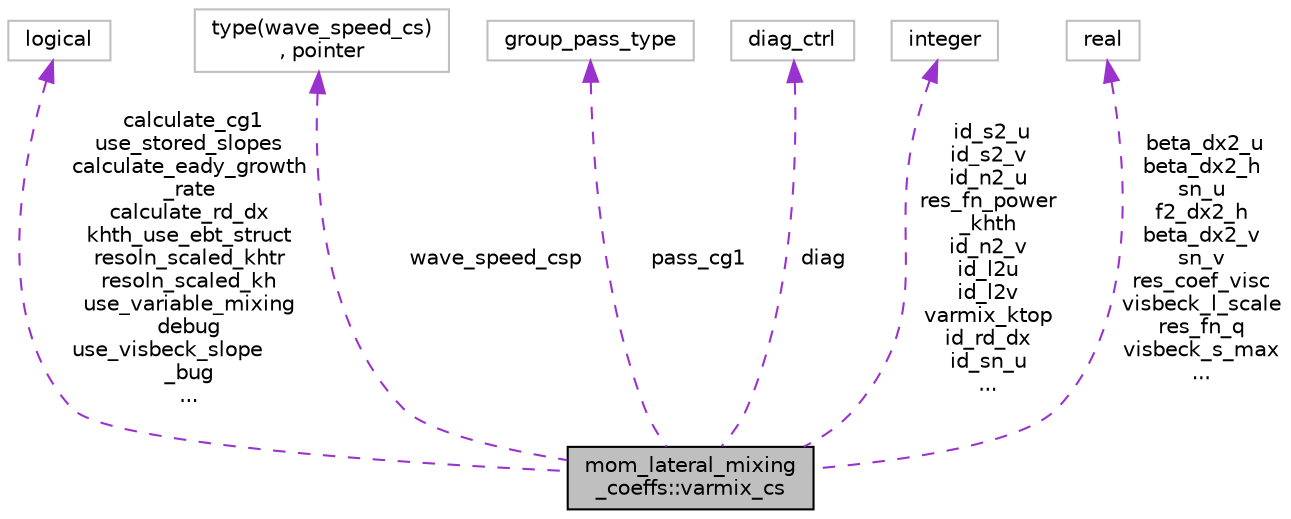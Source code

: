 digraph "mom_lateral_mixing_coeffs::varmix_cs"
{
 // INTERACTIVE_SVG=YES
  edge [fontname="Helvetica",fontsize="10",labelfontname="Helvetica",labelfontsize="10"];
  node [fontname="Helvetica",fontsize="10",shape=record];
  Node1 [label="mom_lateral_mixing\l_coeffs::varmix_cs",height=0.2,width=0.4,color="black", fillcolor="grey75", style="filled", fontcolor="black"];
  Node2 -> Node1 [dir="back",color="darkorchid3",fontsize="10",style="dashed",label=" calculate_cg1\nuse_stored_slopes\ncalculate_eady_growth\l_rate\ncalculate_rd_dx\nkhth_use_ebt_struct\nresoln_scaled_khtr\nresoln_scaled_kh\nuse_variable_mixing\ndebug\nuse_visbeck_slope\l_bug\n..." ,fontname="Helvetica"];
  Node2 [label="logical",height=0.2,width=0.4,color="grey75", fillcolor="white", style="filled"];
  Node3 -> Node1 [dir="back",color="darkorchid3",fontsize="10",style="dashed",label=" wave_speed_csp" ,fontname="Helvetica"];
  Node3 [label="type(wave_speed_cs)\l, pointer",height=0.2,width=0.4,color="grey75", fillcolor="white", style="filled"];
  Node4 -> Node1 [dir="back",color="darkorchid3",fontsize="10",style="dashed",label=" pass_cg1" ,fontname="Helvetica"];
  Node4 [label="group_pass_type",height=0.2,width=0.4,color="grey75", fillcolor="white", style="filled"];
  Node5 -> Node1 [dir="back",color="darkorchid3",fontsize="10",style="dashed",label=" diag" ,fontname="Helvetica"];
  Node5 [label="diag_ctrl",height=0.2,width=0.4,color="grey75", fillcolor="white", style="filled"];
  Node6 -> Node1 [dir="back",color="darkorchid3",fontsize="10",style="dashed",label=" id_s2_u\nid_s2_v\nid_n2_u\nres_fn_power\l_khth\nid_n2_v\nid_l2u\nid_l2v\nvarmix_ktop\nid_rd_dx\nid_sn_u\n..." ,fontname="Helvetica"];
  Node6 [label="integer",height=0.2,width=0.4,color="grey75", fillcolor="white", style="filled"];
  Node7 -> Node1 [dir="back",color="darkorchid3",fontsize="10",style="dashed",label=" beta_dx2_u\nbeta_dx2_h\nsn_u\nf2_dx2_h\nbeta_dx2_v\nsn_v\nres_coef_visc\nvisbeck_l_scale\nres_fn_q\nvisbeck_s_max\n..." ,fontname="Helvetica"];
  Node7 [label="real",height=0.2,width=0.4,color="grey75", fillcolor="white", style="filled"];
}
